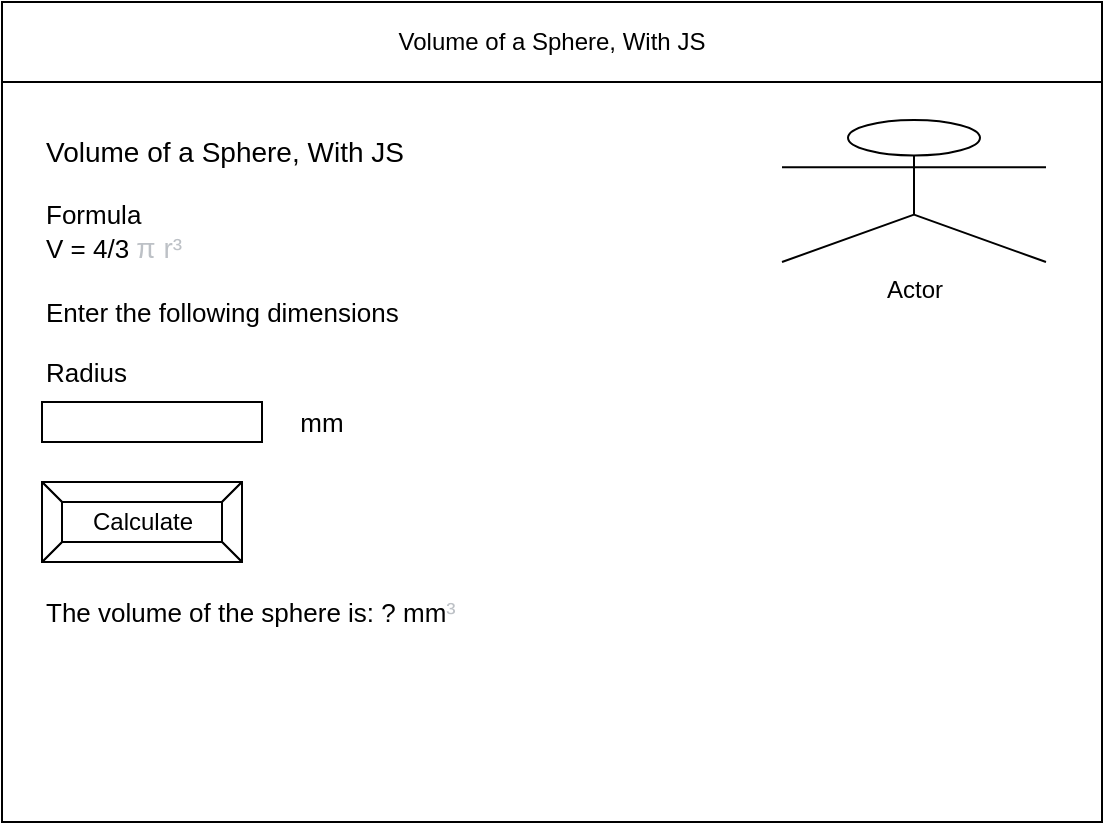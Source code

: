<mxfile>
    <diagram id="pIaEtrtLPv3HG8r1JEND" name="Page-1">
        <mxGraphModel dx="934" dy="613" grid="1" gridSize="10" guides="1" tooltips="1" connect="1" arrows="1" fold="1" page="1" pageScale="1" pageWidth="850" pageHeight="1100" math="0" shadow="0">
            <root>
                <mxCell id="0"/>
                <mxCell id="1" parent="0"/>
                <mxCell id="2" value="" style="rounded=0;whiteSpace=wrap;html=1;" parent="1" vertex="1">
                    <mxGeometry x="80" y="80" width="550" height="410" as="geometry"/>
                </mxCell>
                <mxCell id="3" value="Volume of a Sphere, With JS" style="rounded=0;whiteSpace=wrap;html=1;" parent="1" vertex="1">
                    <mxGeometry x="80" y="80" width="550" height="40" as="geometry"/>
                </mxCell>
                <mxCell id="6" value="Calculate" style="labelPosition=center;verticalLabelPosition=middle;align=center;html=1;shape=mxgraph.basic.button;dx=10;" parent="1" vertex="1">
                    <mxGeometry x="100" y="320" width="100" height="40" as="geometry"/>
                </mxCell>
                <mxCell id="8" value="Volume of a Sphere, With JS" style="text;html=1;strokeColor=none;fillColor=none;align=left;verticalAlign=middle;whiteSpace=wrap;rounded=0;fontSize=14;" parent="1" vertex="1">
                    <mxGeometry x="100" y="140" width="420" height="30" as="geometry"/>
                </mxCell>
                <mxCell id="9" value="Formula&lt;br&gt;V = 4/3&amp;nbsp;&lt;span style=&quot;color: rgb(189 , 193 , 198) ; font-family: &amp;#34;arial&amp;#34; , sans-serif ; font-size: 14px&quot;&gt;π r&lt;/span&gt;&lt;font color=&quot;#bdc1c6&quot; face=&quot;arial, sans-serif&quot;&gt;&lt;span style=&quot;font-size: 14px&quot;&gt;³&lt;/span&gt;&lt;/font&gt;" style="text;html=1;strokeColor=none;fillColor=none;align=left;verticalAlign=middle;whiteSpace=wrap;rounded=0;fontSize=13;" parent="1" vertex="1">
                    <mxGeometry x="100" y="180" width="180" height="30" as="geometry"/>
                </mxCell>
                <mxCell id="11" value="Enter the following dimensions" style="text;html=1;strokeColor=none;fillColor=none;align=left;verticalAlign=middle;whiteSpace=wrap;rounded=0;labelBackgroundColor=none;fontSize=13;" parent="1" vertex="1">
                    <mxGeometry x="100" y="220" width="290" height="30" as="geometry"/>
                </mxCell>
                <mxCell id="12" value="Radius" style="text;html=1;strokeColor=none;fillColor=none;align=left;verticalAlign=middle;whiteSpace=wrap;rounded=0;labelBackgroundColor=none;fontSize=13;" parent="1" vertex="1">
                    <mxGeometry x="100" y="250" width="60" height="30" as="geometry"/>
                </mxCell>
                <mxCell id="13" value="" style="rounded=0;whiteSpace=wrap;html=1;labelBackgroundColor=none;fontSize=13;" parent="1" vertex="1">
                    <mxGeometry x="100" y="280" width="110" height="20" as="geometry"/>
                </mxCell>
                <mxCell id="14" value="mm" style="text;html=1;strokeColor=none;fillColor=none;align=center;verticalAlign=middle;whiteSpace=wrap;rounded=0;labelBackgroundColor=none;fontSize=13;" parent="1" vertex="1">
                    <mxGeometry x="210" y="275" width="60" height="30" as="geometry"/>
                </mxCell>
                <mxCell id="15" value="The volume of the sphere is: ? mm&lt;span style=&quot;color: rgb(189 , 193 , 198) ; font-family: &amp;#34;arial&amp;#34; , sans-serif ; font-size: 14px&quot;&gt;³&lt;/span&gt;&lt;br&gt;" style="text;html=1;strokeColor=none;fillColor=none;align=left;verticalAlign=middle;whiteSpace=wrap;rounded=0;labelBackgroundColor=none;fontSize=13;" parent="1" vertex="1">
                    <mxGeometry x="100" y="370" width="240" height="30" as="geometry"/>
                </mxCell>
                <mxCell id="16" value="Actor" style="shape=umlActor;verticalLabelPosition=bottom;verticalAlign=top;html=1;outlineConnect=0;" vertex="1" parent="1">
                    <mxGeometry x="470" y="139" width="132" height="71" as="geometry"/>
                </mxCell>
            </root>
        </mxGraphModel>
    </diagram>
</mxfile>